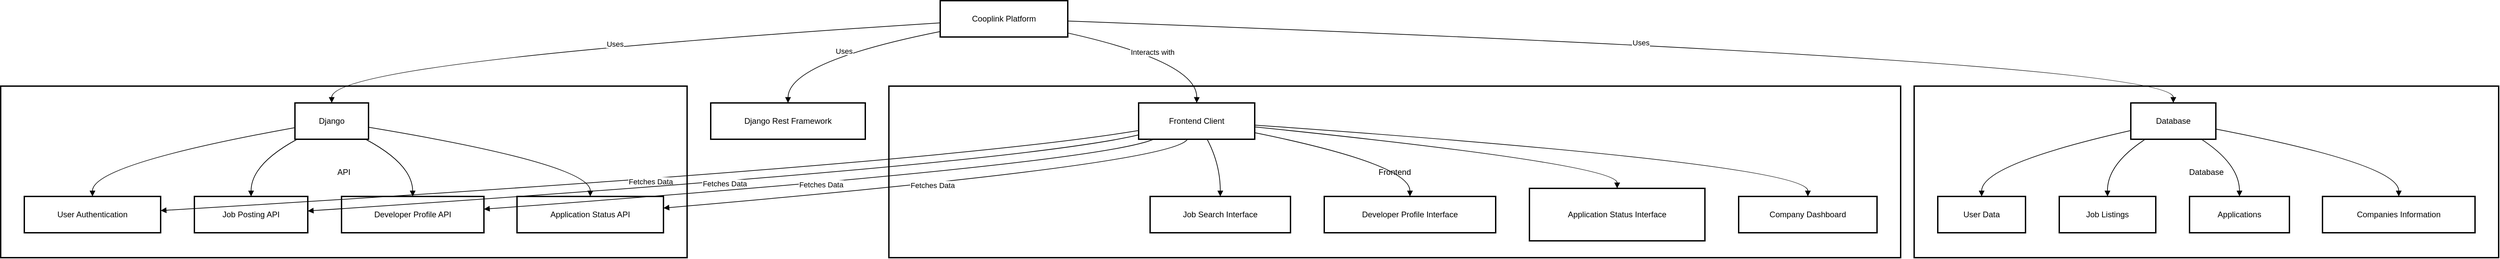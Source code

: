 <mxfile version="26.2.13">
  <diagram name="Page-1" id="9I0HeUMYbR1gFy5RaCdE">
    <mxGraphModel>
      <root>
        <mxCell id="0" />
        <mxCell id="1" parent="0" />
        <mxCell id="2" value="Frontend" style="whiteSpace=wrap;strokeWidth=2;" vertex="1" parent="1">
          <mxGeometry x="1324" y="135" width="1499" height="255" as="geometry" />
        </mxCell>
        <mxCell id="3" value="Database" style="whiteSpace=wrap;strokeWidth=2;" vertex="1" parent="1">
          <mxGeometry x="2843" y="135" width="866" height="255" as="geometry" />
        </mxCell>
        <mxCell id="4" value="API" style="whiteSpace=wrap;strokeWidth=2;" vertex="1" parent="1">
          <mxGeometry x="8" y="135" width="1017" height="255" as="geometry" />
        </mxCell>
        <mxCell id="5" value="Cooplink Platform" style="whiteSpace=wrap;strokeWidth=2;" vertex="1" parent="1">
          <mxGeometry x="1400" y="8" width="189" height="54" as="geometry" />
        </mxCell>
        <mxCell id="6" value="Django" style="whiteSpace=wrap;strokeWidth=2;" vertex="1" parent="1">
          <mxGeometry x="444" y="160" width="109" height="54" as="geometry" />
        </mxCell>
        <mxCell id="7" value="Django Rest Framework" style="whiteSpace=wrap;strokeWidth=2;" vertex="1" parent="1">
          <mxGeometry x="1060" y="160" width="229" height="54" as="geometry" />
        </mxCell>
        <mxCell id="8" value="Frontend Client" style="whiteSpace=wrap;strokeWidth=2;" vertex="1" parent="1">
          <mxGeometry x="1694" y="160" width="172" height="54" as="geometry" />
        </mxCell>
        <mxCell id="9" value="Database" style="whiteSpace=wrap;strokeWidth=2;" vertex="1" parent="1">
          <mxGeometry x="3164" y="160" width="126" height="54" as="geometry" />
        </mxCell>
        <mxCell id="10" value="User Authentication" style="whiteSpace=wrap;strokeWidth=2;" vertex="1" parent="1">
          <mxGeometry x="43" y="299" width="202" height="54" as="geometry" />
        </mxCell>
        <mxCell id="11" value="Job Posting API" style="whiteSpace=wrap;strokeWidth=2;" vertex="1" parent="1">
          <mxGeometry x="295" y="299" width="168" height="54" as="geometry" />
        </mxCell>
        <mxCell id="12" value="Developer Profile API" style="whiteSpace=wrap;strokeWidth=2;" vertex="1" parent="1">
          <mxGeometry x="513" y="299" width="211" height="54" as="geometry" />
        </mxCell>
        <mxCell id="13" value="Application Status API" style="whiteSpace=wrap;strokeWidth=2;" vertex="1" parent="1">
          <mxGeometry x="773" y="299" width="217" height="54" as="geometry" />
        </mxCell>
        <mxCell id="14" value="User Data" style="whiteSpace=wrap;strokeWidth=2;" vertex="1" parent="1">
          <mxGeometry x="2878" y="299" width="130" height="54" as="geometry" />
        </mxCell>
        <mxCell id="15" value="Job Listings" style="whiteSpace=wrap;strokeWidth=2;" vertex="1" parent="1">
          <mxGeometry x="3058" y="299" width="143" height="54" as="geometry" />
        </mxCell>
        <mxCell id="16" value="Applications" style="whiteSpace=wrap;strokeWidth=2;" vertex="1" parent="1">
          <mxGeometry x="3251" y="299" width="148" height="54" as="geometry" />
        </mxCell>
        <mxCell id="17" value="Companies Information" style="whiteSpace=wrap;strokeWidth=2;" vertex="1" parent="1">
          <mxGeometry x="3448" y="299" width="226" height="54" as="geometry" />
        </mxCell>
        <mxCell id="18" value="Job Search Interface" style="whiteSpace=wrap;strokeWidth=2;" vertex="1" parent="1">
          <mxGeometry x="1711" y="299" width="208" height="54" as="geometry" />
        </mxCell>
        <mxCell id="19" value="Developer Profile Interface" style="whiteSpace=wrap;strokeWidth=2;" vertex="1" parent="1">
          <mxGeometry x="1969" y="299" width="254" height="54" as="geometry" />
        </mxCell>
        <mxCell id="20" value="Application Status Interface" style="whiteSpace=wrap;strokeWidth=2;" vertex="1" parent="1">
          <mxGeometry x="2273" y="287" width="260" height="78" as="geometry" />
        </mxCell>
        <mxCell id="21" value="Company Dashboard" style="whiteSpace=wrap;strokeWidth=2;" vertex="1" parent="1">
          <mxGeometry x="2583" y="299" width="205" height="54" as="geometry" />
        </mxCell>
        <mxCell id="22" value="Uses" style="curved=1;startArrow=none;endArrow=block;exitX=0;exitY=0.61;entryX=0.5;entryY=0;" edge="1" parent="1" source="5" target="6">
          <mxGeometry relative="1" as="geometry">
            <Array as="points">
              <mxPoint x="498" y="99" />
            </Array>
          </mxGeometry>
        </mxCell>
        <mxCell id="23" value="Uses" style="curved=1;startArrow=none;endArrow=block;exitX=0;exitY=0.85;entryX=0.5;entryY=0;" edge="1" parent="1" source="5" target="7">
          <mxGeometry relative="1" as="geometry">
            <Array as="points">
              <mxPoint x="1175" y="99" />
            </Array>
          </mxGeometry>
        </mxCell>
        <mxCell id="24" value="Interacts with" style="curved=1;startArrow=none;endArrow=block;exitX=1;exitY=0.89;entryX=0.5;entryY=0;" edge="1" parent="1" source="5" target="8">
          <mxGeometry relative="1" as="geometry">
            <Array as="points">
              <mxPoint x="1781" y="99" />
            </Array>
          </mxGeometry>
        </mxCell>
        <mxCell id="25" value="Uses" style="curved=1;startArrow=none;endArrow=block;exitX=1;exitY=0.56;entryX=0.5;entryY=0;" edge="1" parent="1" source="5" target="9">
          <mxGeometry relative="1" as="geometry">
            <Array as="points">
              <mxPoint x="3227" y="99" />
            </Array>
          </mxGeometry>
        </mxCell>
        <mxCell id="26" value="" style="curved=1;startArrow=none;endArrow=block;exitX=0;exitY=0.68;entryX=0.5;entryY=0;" edge="1" parent="1" source="6" target="10">
          <mxGeometry relative="1" as="geometry">
            <Array as="points">
              <mxPoint x="144" y="251" />
            </Array>
          </mxGeometry>
        </mxCell>
        <mxCell id="27" value="" style="curved=1;startArrow=none;endArrow=block;exitX=0.03;exitY=1;entryX=0.5;entryY=0;" edge="1" parent="1" source="6" target="11">
          <mxGeometry relative="1" as="geometry">
            <Array as="points">
              <mxPoint x="379" y="251" />
            </Array>
          </mxGeometry>
        </mxCell>
        <mxCell id="28" value="" style="curved=1;startArrow=none;endArrow=block;exitX=0.96;exitY=1;entryX=0.5;entryY=0;" edge="1" parent="1" source="6" target="12">
          <mxGeometry relative="1" as="geometry">
            <Array as="points">
              <mxPoint x="618" y="251" />
            </Array>
          </mxGeometry>
        </mxCell>
        <mxCell id="29" value="" style="curved=1;startArrow=none;endArrow=block;exitX=1;exitY=0.67;entryX=0.5;entryY=0;" edge="1" parent="1" source="6" target="13">
          <mxGeometry relative="1" as="geometry">
            <Array as="points">
              <mxPoint x="882" y="251" />
            </Array>
          </mxGeometry>
        </mxCell>
        <mxCell id="30" value="" style="curved=1;startArrow=none;endArrow=block;exitX=0;exitY=0.76;entryX=0.5;entryY=0;" edge="1" parent="1" source="9" target="14">
          <mxGeometry relative="1" as="geometry">
            <Array as="points">
              <mxPoint x="2943" y="251" />
            </Array>
          </mxGeometry>
        </mxCell>
        <mxCell id="31" value="" style="curved=1;startArrow=none;endArrow=block;exitX=0.17;exitY=1;entryX=0.5;entryY=0;" edge="1" parent="1" source="9" target="15">
          <mxGeometry relative="1" as="geometry">
            <Array as="points">
              <mxPoint x="3129" y="251" />
            </Array>
          </mxGeometry>
        </mxCell>
        <mxCell id="32" value="" style="curved=1;startArrow=none;endArrow=block;exitX=0.83;exitY=1;entryX=0.5;entryY=0;" edge="1" parent="1" source="9" target="16">
          <mxGeometry relative="1" as="geometry">
            <Array as="points">
              <mxPoint x="3325" y="251" />
            </Array>
          </mxGeometry>
        </mxCell>
        <mxCell id="33" value="" style="curved=1;startArrow=none;endArrow=block;exitX=1;exitY=0.72;entryX=0.5;entryY=0;" edge="1" parent="1" source="9" target="17">
          <mxGeometry relative="1" as="geometry">
            <Array as="points">
              <mxPoint x="3561" y="251" />
            </Array>
          </mxGeometry>
        </mxCell>
        <mxCell id="34" value="" style="curved=1;startArrow=none;endArrow=block;exitX=0.59;exitY=1;entryX=0.5;entryY=0;" edge="1" parent="1" source="8" target="18">
          <mxGeometry relative="1" as="geometry">
            <Array as="points">
              <mxPoint x="1815" y="251" />
            </Array>
          </mxGeometry>
        </mxCell>
        <mxCell id="35" value="" style="curved=1;startArrow=none;endArrow=block;exitX=1;exitY=0.82;entryX=0.5;entryY=0;" edge="1" parent="1" source="8" target="19">
          <mxGeometry relative="1" as="geometry">
            <Array as="points">
              <mxPoint x="2096" y="251" />
            </Array>
          </mxGeometry>
        </mxCell>
        <mxCell id="36" value="" style="curved=1;startArrow=none;endArrow=block;exitX=1;exitY=0.66;entryX=0.5;entryY=0;" edge="1" parent="1" source="8" target="20">
          <mxGeometry relative="1" as="geometry">
            <Array as="points">
              <mxPoint x="2403" y="251" />
            </Array>
          </mxGeometry>
        </mxCell>
        <mxCell id="37" value="" style="curved=1;startArrow=none;endArrow=block;exitX=1;exitY=0.61;entryX=0.5;entryY=0;" edge="1" parent="1" source="8" target="21">
          <mxGeometry relative="1" as="geometry">
            <Array as="points">
              <mxPoint x="2686" y="251" />
            </Array>
          </mxGeometry>
        </mxCell>
        <mxCell id="38" value="Fetches Data" style="curved=1;startArrow=none;endArrow=block;exitX=0;exitY=0.76;entryX=1;entryY=0.39;" edge="1" parent="1" source="8" target="10">
          <mxGeometry relative="1" as="geometry">
            <Array as="points">
              <mxPoint x="1393" y="251" />
            </Array>
          </mxGeometry>
        </mxCell>
        <mxCell id="39" value="Fetches Data" style="curved=1;startArrow=none;endArrow=block;exitX=0;exitY=0.88;entryX=1;entryY=0.4;" edge="1" parent="1" source="8" target="11">
          <mxGeometry relative="1" as="geometry">
            <Array as="points">
              <mxPoint x="1511" y="251" />
            </Array>
          </mxGeometry>
        </mxCell>
        <mxCell id="40" value="Fetches Data" style="curved=1;startArrow=none;endArrow=block;exitX=0.13;exitY=1;entryX=1;entryY=0.35;" edge="1" parent="1" source="8" target="12">
          <mxGeometry relative="1" as="geometry">
            <Array as="points">
              <mxPoint x="1628" y="251" />
            </Array>
          </mxGeometry>
        </mxCell>
        <mxCell id="41" value="Fetches Data" style="curved=1;startArrow=none;endArrow=block;exitX=0.42;exitY=1;entryX=1;entryY=0.32;" edge="1" parent="1" source="8" target="13">
          <mxGeometry relative="1" as="geometry">
            <Array as="points">
              <mxPoint x="1746" y="251" />
            </Array>
          </mxGeometry>
        </mxCell>
      </root>
    </mxGraphModel>
  </diagram>
</mxfile>
